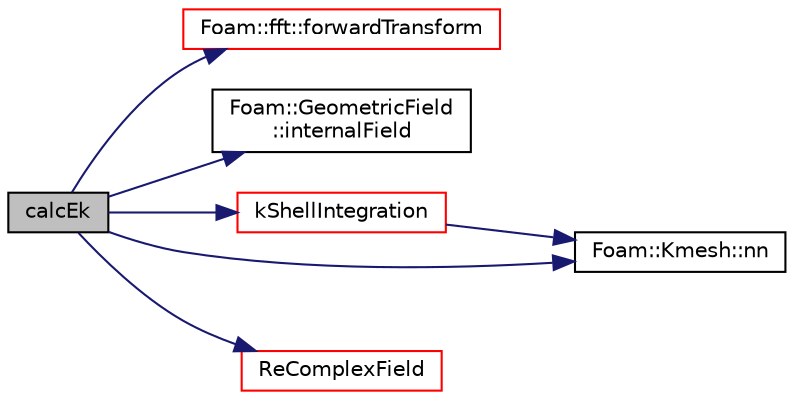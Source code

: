 digraph "calcEk"
{
  bgcolor="transparent";
  edge [fontname="Helvetica",fontsize="10",labelfontname="Helvetica",labelfontsize="10"];
  node [fontname="Helvetica",fontsize="10",shape=record];
  rankdir="LR";
  Node1 [label="calcEk",height=0.2,width=0.4,color="black", fillcolor="grey75", style="filled", fontcolor="black"];
  Node1 -> Node2 [color="midnightblue",fontsize="10",style="solid",fontname="Helvetica"];
  Node2 [label="Foam::fft::forwardTransform",height=0.2,width=0.4,color="red",URL="$a00748.html#a909d862c857f6ee70fd15d16a252aafe"];
  Node1 -> Node3 [color="midnightblue",fontsize="10",style="solid",fontname="Helvetica"];
  Node3 [label="Foam::GeometricField\l::internalField",height=0.2,width=0.4,color="black",URL="$a00913.html#a9536140d36d69bbac40496f6b817aa0a",tooltip="Return internal field. "];
  Node1 -> Node4 [color="midnightblue",fontsize="10",style="solid",fontname="Helvetica"];
  Node4 [label="kShellIntegration",height=0.2,width=0.4,color="red",URL="$a10675.html#aec40163ae7e05b5bceffe68aa37ea9ae"];
  Node4 -> Node5 [color="midnightblue",fontsize="10",style="solid",fontname="Helvetica"];
  Node5 [label="Foam::Kmesh::nn",height=0.2,width=0.4,color="black",URL="$a01234.html#ac73e6ba7986a4c3c17b9a9060c7a00c9"];
  Node1 -> Node5 [color="midnightblue",fontsize="10",style="solid",fontname="Helvetica"];
  Node1 -> Node6 [color="midnightblue",fontsize="10",style="solid",fontname="Helvetica"];
  Node6 [label="ReComplexField",height=0.2,width=0.4,color="red",URL="$a10675.html#a8f82cab0f5d0191786e8cf40b2aafcd6"];
}
